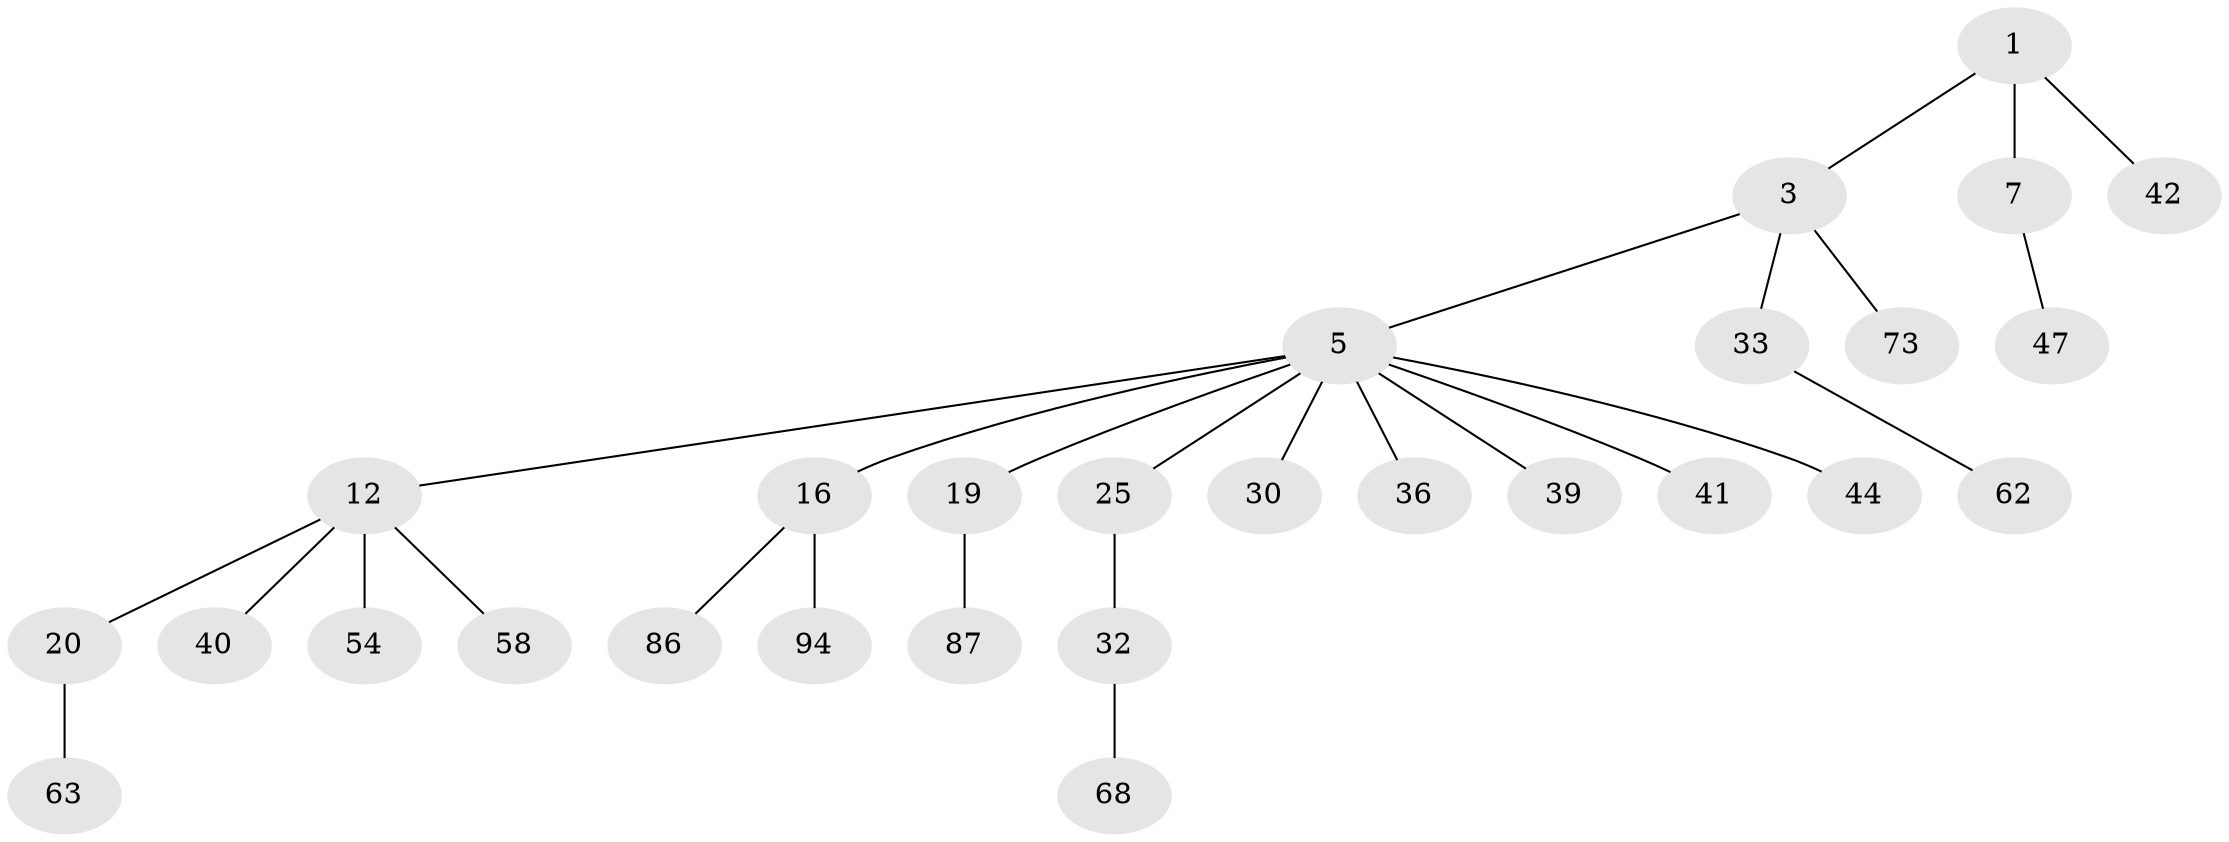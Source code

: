 // original degree distribution, {2: 0.2736842105263158, 4: 0.042105263157894736, 5: 0.05263157894736842, 6: 0.010526315789473684, 3: 0.15789473684210525, 1: 0.4631578947368421}
// Generated by graph-tools (version 1.1) at 2025/19/03/04/25 18:19:21]
// undirected, 28 vertices, 27 edges
graph export_dot {
graph [start="1"]
  node [color=gray90,style=filled];
  1 [super="+2+80"];
  3 [super="+15+11+10+4"];
  5 [super="+17+21+6+49"];
  7 [super="+22"];
  12 [super="+18+31+77+14"];
  16 [super="+56+91+38"];
  19 [super="+50"];
  20 [super="+26+48+37+24"];
  25 [super="+27+59"];
  30;
  32 [super="+46"];
  33 [super="+34+60"];
  36;
  39 [super="+53"];
  40;
  41 [super="+43"];
  42 [super="+78+67"];
  44 [super="+92"];
  47;
  54;
  58 [super="+88+71"];
  62 [super="+81+84"];
  63 [super="+83"];
  68 [super="+75"];
  73 [super="+82"];
  86;
  87;
  94;
  1 -- 42;
  1 -- 3;
  1 -- 7;
  3 -- 73;
  3 -- 33;
  3 -- 5;
  5 -- 41;
  5 -- 36;
  5 -- 39;
  5 -- 12;
  5 -- 44;
  5 -- 16;
  5 -- 19;
  5 -- 25;
  5 -- 30;
  7 -- 47;
  12 -- 54;
  12 -- 40;
  12 -- 58;
  12 -- 20;
  16 -- 86;
  16 -- 94;
  19 -- 87;
  20 -- 63;
  25 -- 32;
  32 -- 68;
  33 -- 62;
}
